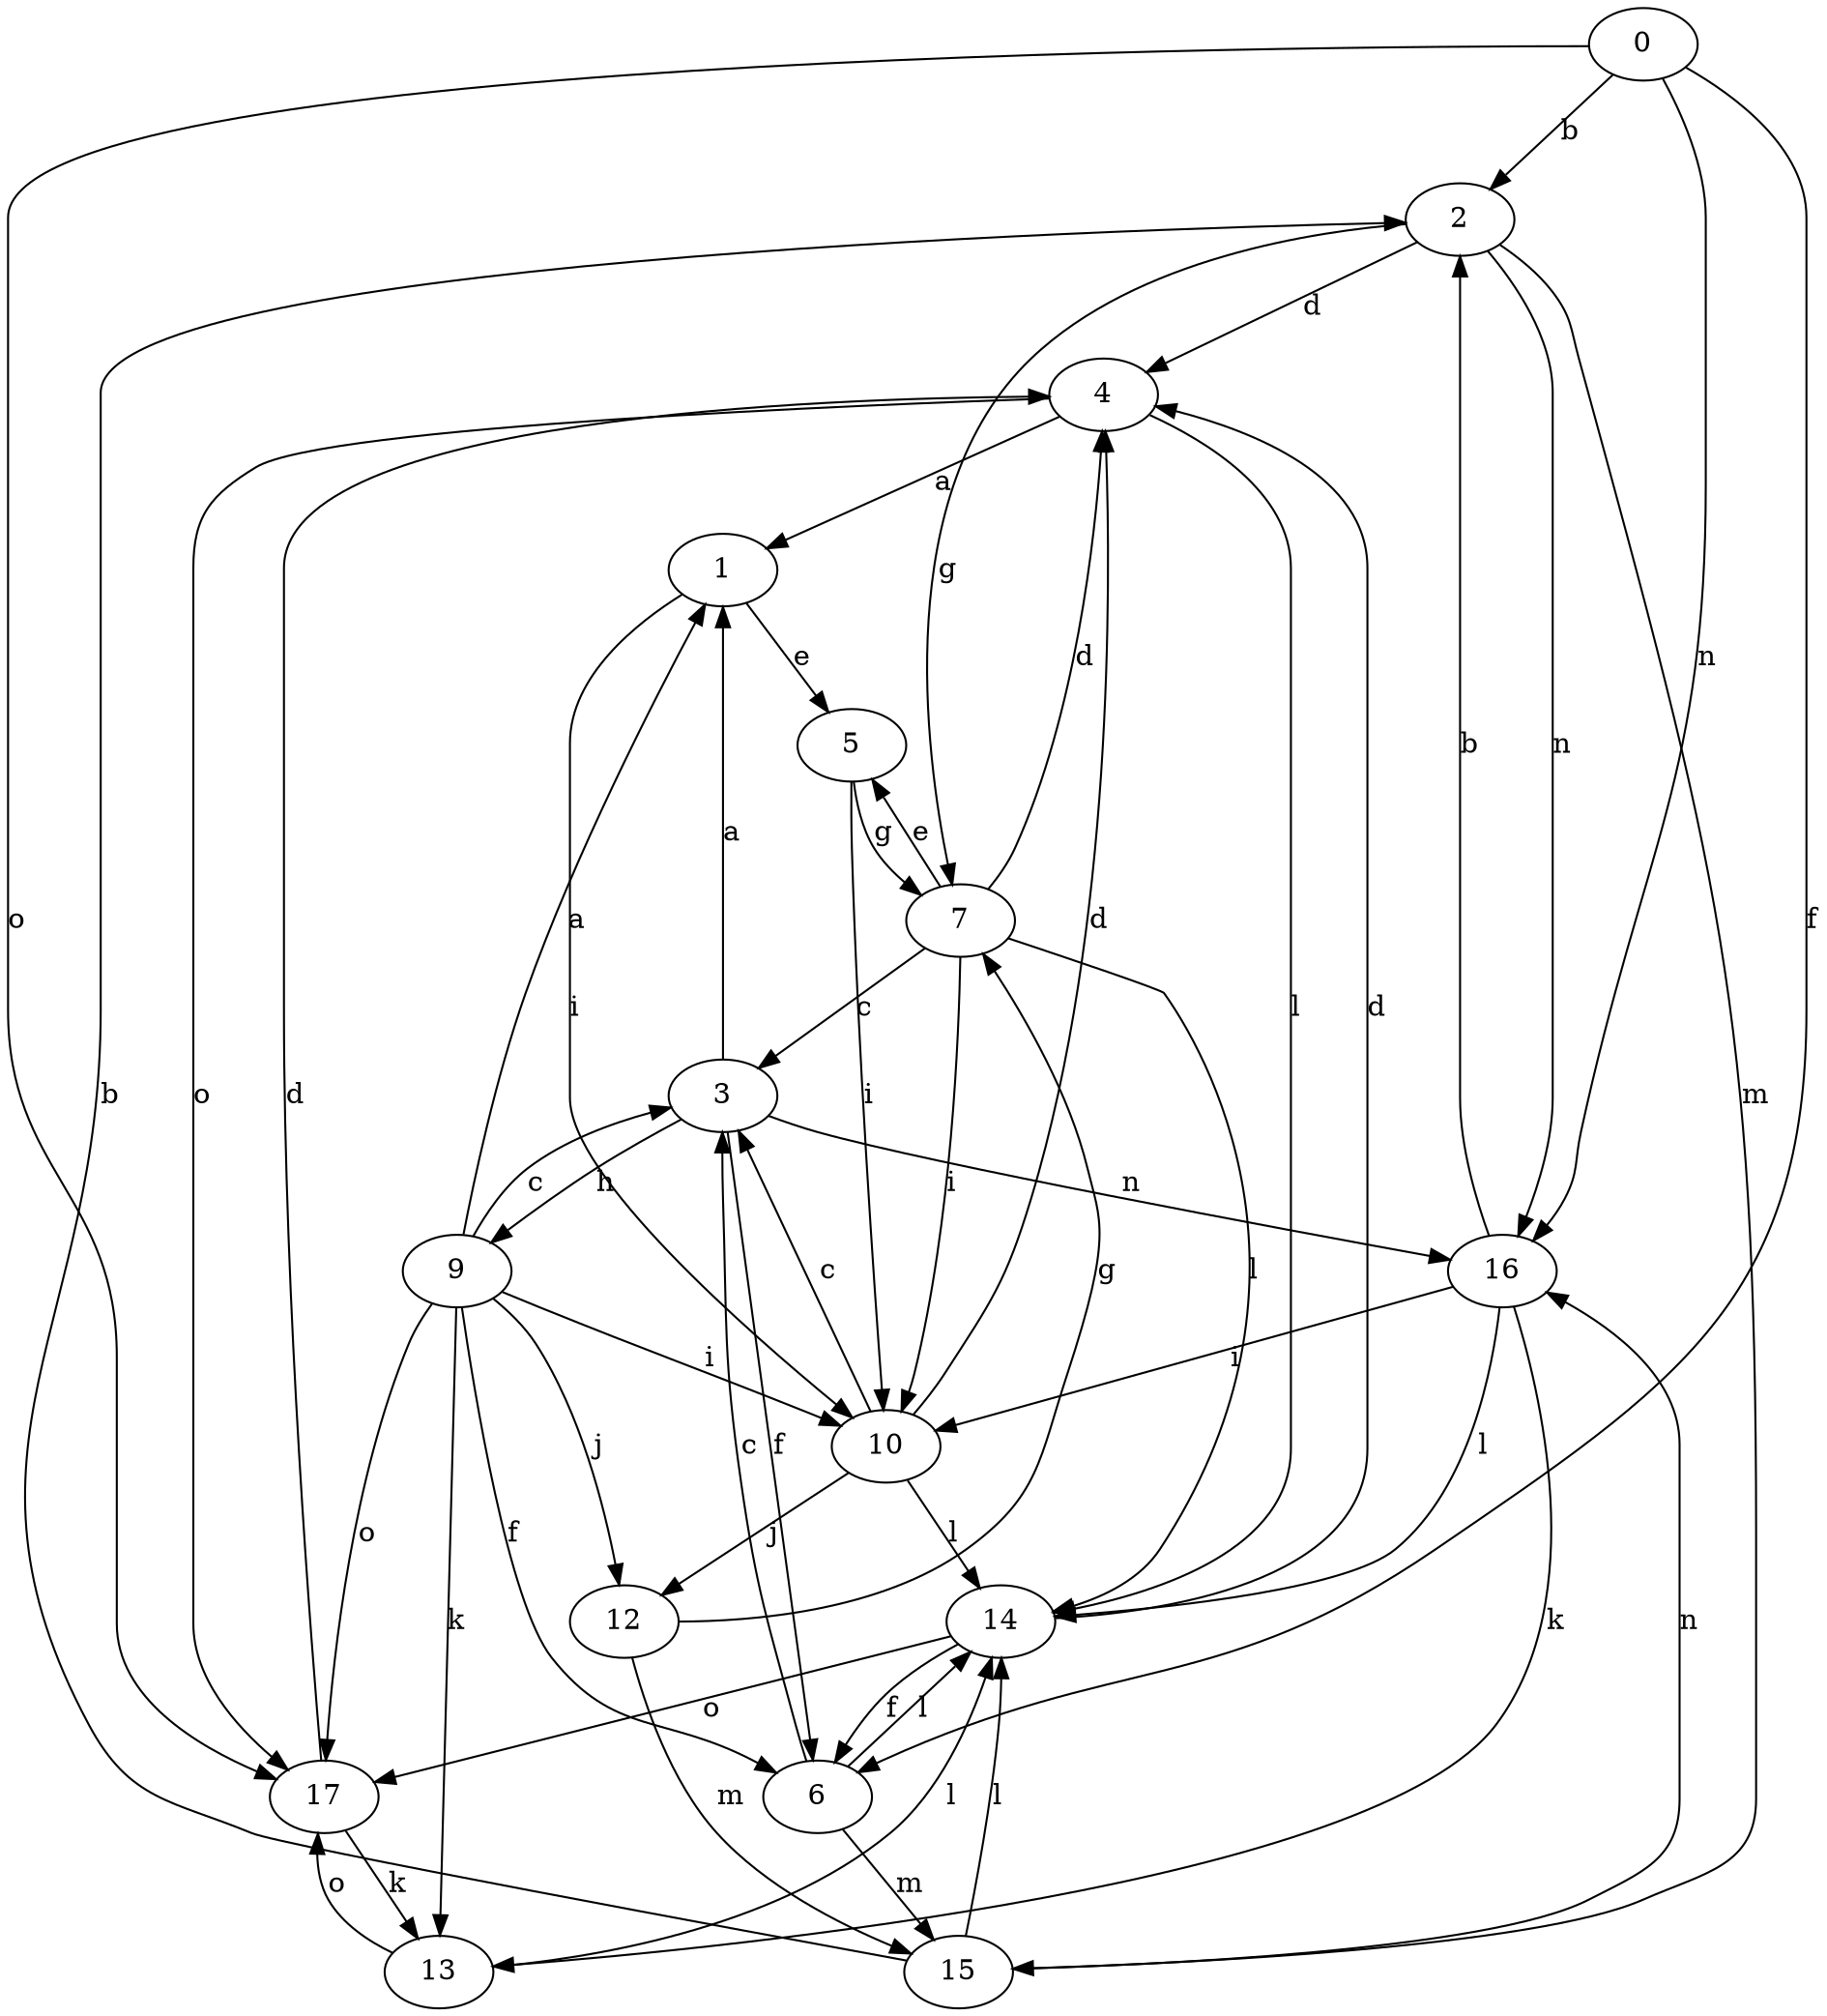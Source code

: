 strict digraph  {
0;
1;
2;
3;
4;
5;
6;
7;
9;
10;
12;
13;
14;
15;
16;
17;
0 -> 2  [label=b];
0 -> 6  [label=f];
0 -> 16  [label=n];
0 -> 17  [label=o];
1 -> 5  [label=e];
1 -> 10  [label=i];
2 -> 4  [label=d];
2 -> 7  [label=g];
2 -> 15  [label=m];
2 -> 16  [label=n];
3 -> 1  [label=a];
3 -> 6  [label=f];
3 -> 9  [label=h];
3 -> 16  [label=n];
4 -> 1  [label=a];
4 -> 14  [label=l];
4 -> 17  [label=o];
5 -> 7  [label=g];
5 -> 10  [label=i];
6 -> 3  [label=c];
6 -> 14  [label=l];
6 -> 15  [label=m];
7 -> 3  [label=c];
7 -> 4  [label=d];
7 -> 5  [label=e];
7 -> 10  [label=i];
7 -> 14  [label=l];
9 -> 1  [label=a];
9 -> 3  [label=c];
9 -> 6  [label=f];
9 -> 10  [label=i];
9 -> 12  [label=j];
9 -> 13  [label=k];
9 -> 17  [label=o];
10 -> 3  [label=c];
10 -> 4  [label=d];
10 -> 12  [label=j];
10 -> 14  [label=l];
12 -> 7  [label=g];
12 -> 15  [label=m];
13 -> 14  [label=l];
13 -> 17  [label=o];
14 -> 4  [label=d];
14 -> 6  [label=f];
14 -> 17  [label=o];
15 -> 2  [label=b];
15 -> 14  [label=l];
15 -> 16  [label=n];
16 -> 2  [label=b];
16 -> 10  [label=i];
16 -> 13  [label=k];
16 -> 14  [label=l];
17 -> 4  [label=d];
17 -> 13  [label=k];
}
